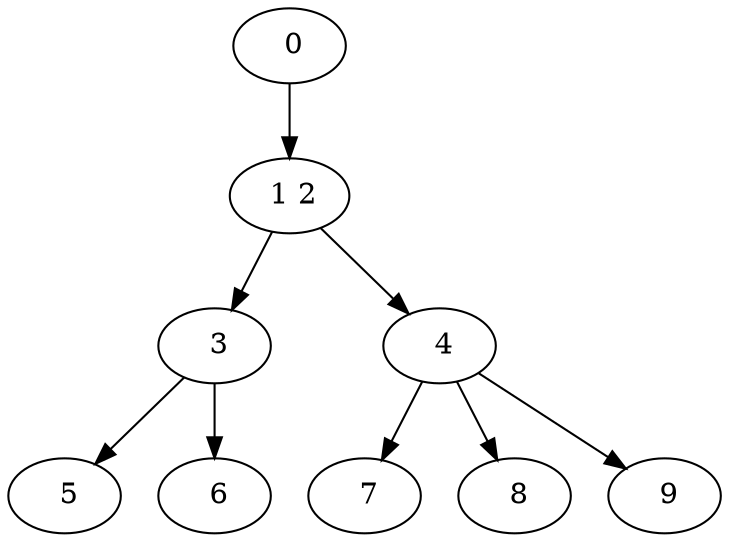 digraph mytree {
" 0" -> " 1 2";
" 1 2" -> " 3";
" 1 2" -> " 4";
" 3" -> " 5";
" 3" -> " 6";
" 5";
" 6";
" 4" -> " 7";
" 4" -> " 8";
" 4" -> " 9";
" 7";
" 8";
" 9";
}
